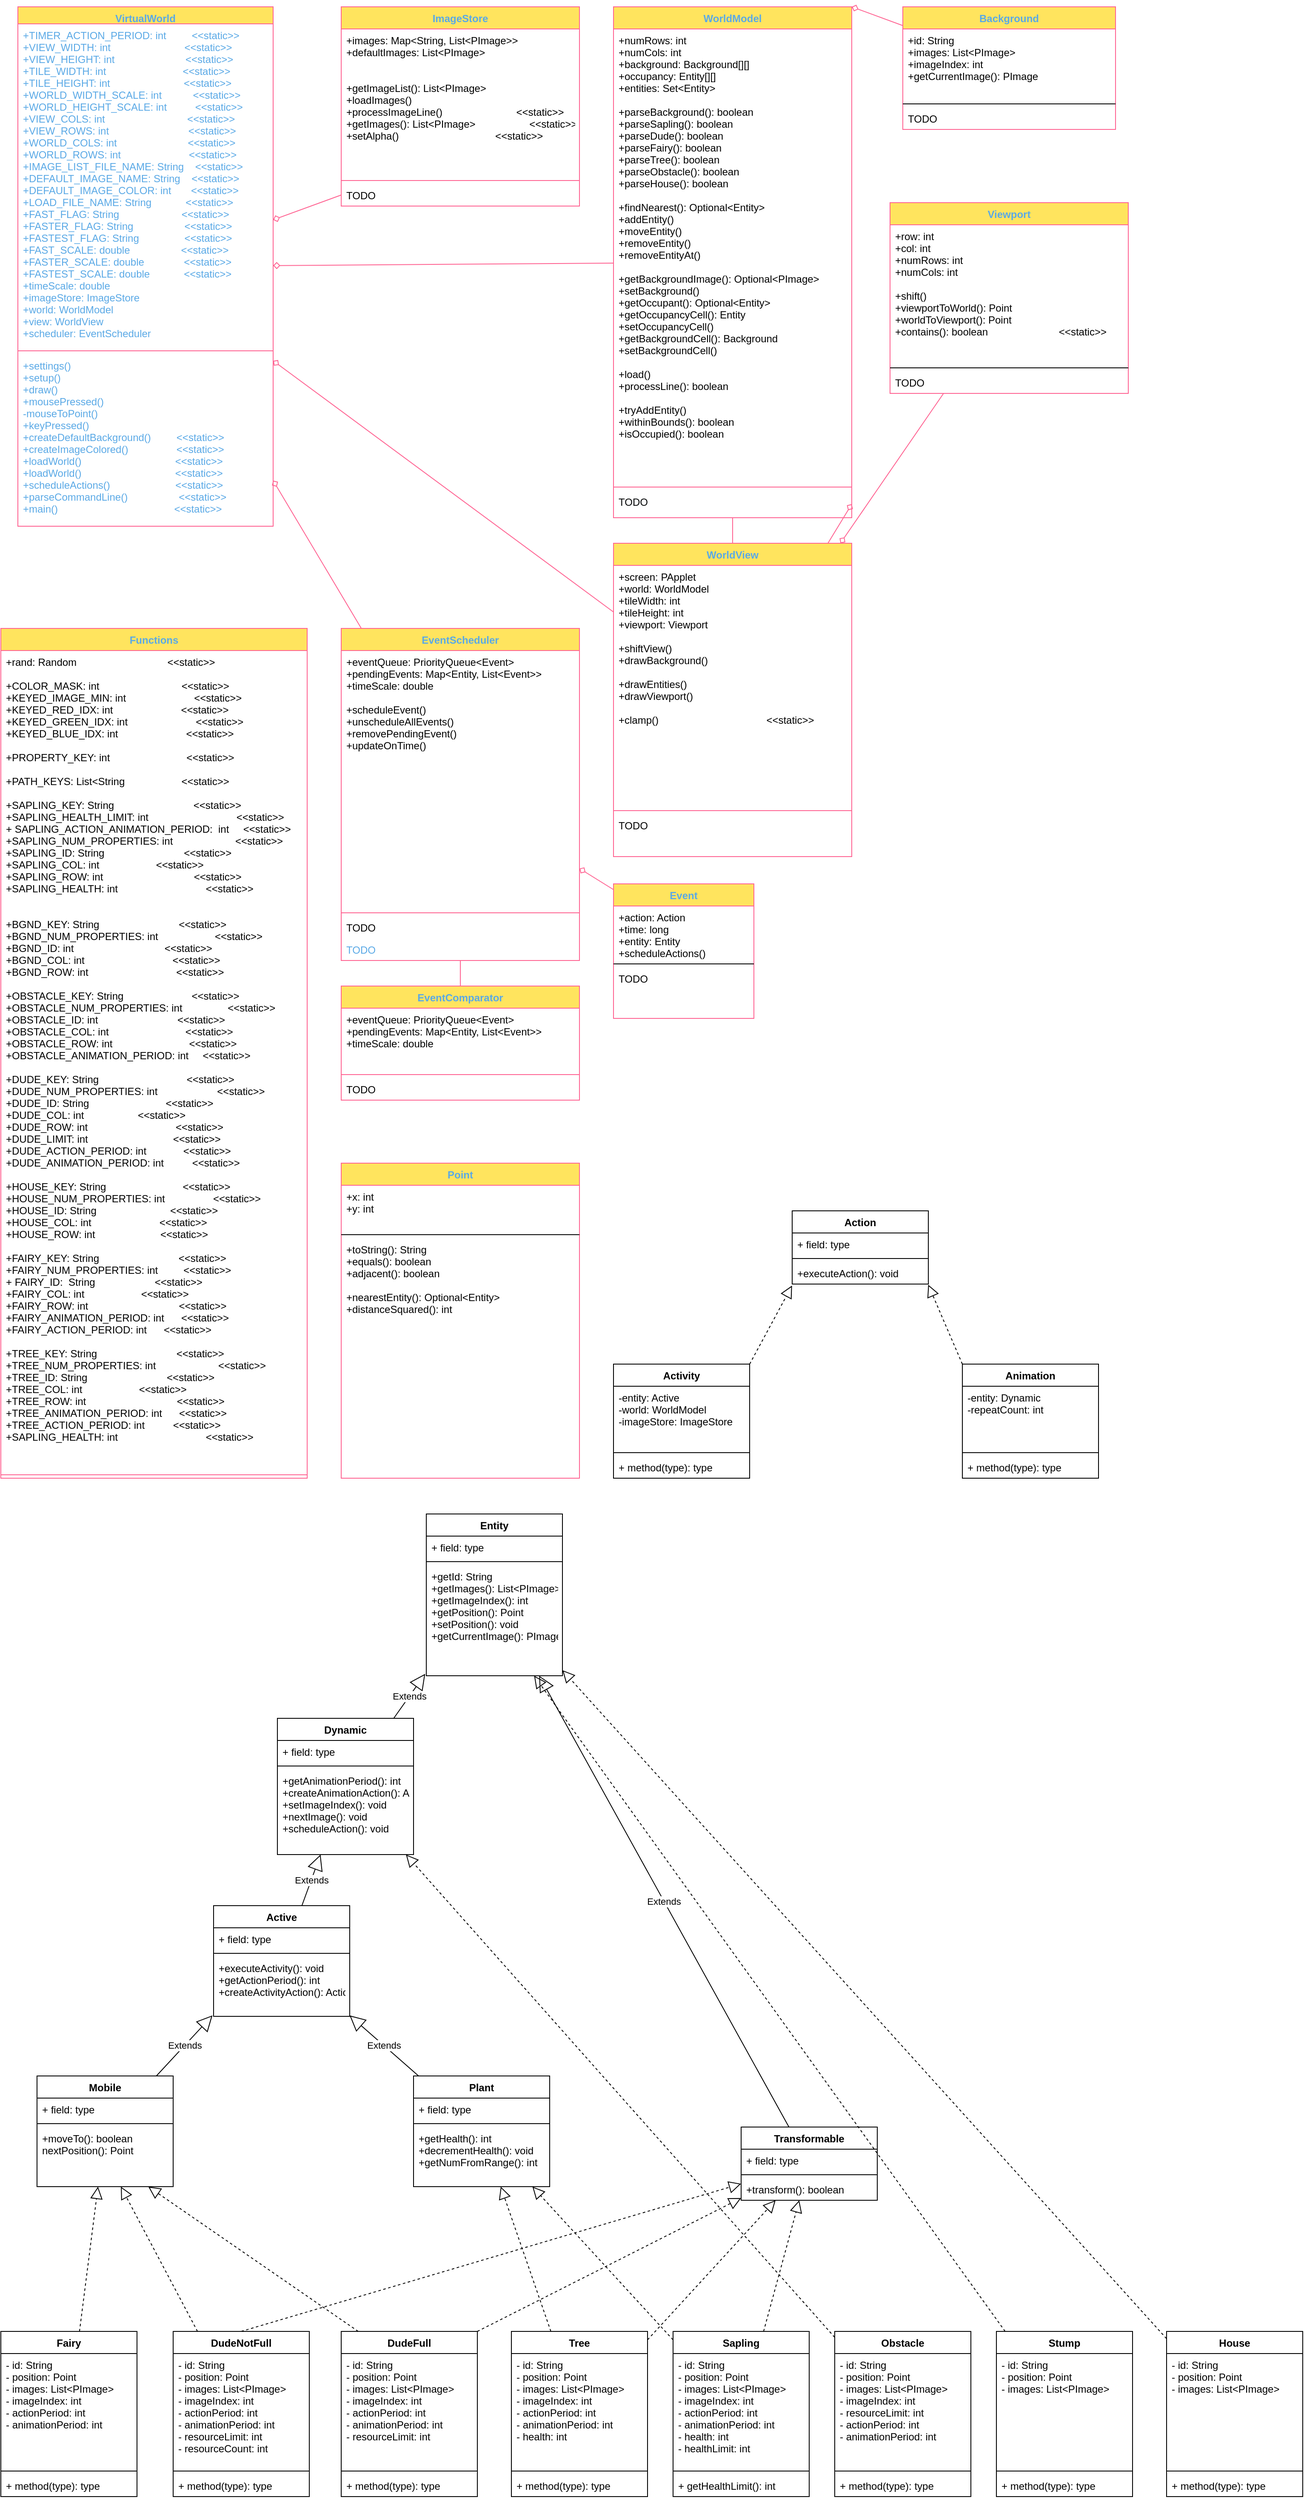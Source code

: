 <mxfile version="16.6.3" type="device"><diagram id="Yo6Zvny2ZRX3JAPKxXua" name="Page 2"><mxGraphModel dx="1090" dy="571" grid="1" gridSize="10" guides="1" tooltips="1" connect="1" arrows="1" fold="1" page="1" pageScale="1" pageWidth="850" pageHeight="1100" math="0" shadow="0"><root><mxCell id="0"/><mxCell id="1" parent="0"/><mxCell id="8I9pphBKhg92I5GMk5e_-31" value="" style="graphMlID=e0;endArrow=none;strokeColor=#FF6392;strokeWidth=1.0;startArrow=diamond;startFill=0;endFill=1;fontColor=#5AA9E6;" parent="1" source="8I9pphBKhg92I5GMk5e_-50" target="8I9pphBKhg92I5GMk5e_-54" edge="1"><mxGeometry relative="1" as="geometry"/></mxCell><mxCell id="8I9pphBKhg92I5GMk5e_-32" value="" style="graphMlID=e1;endArrow=none;strokeColor=#FF6392;strokeWidth=1.0;startArrow=diamond;startFill=0;endFill=1;fontColor=#5AA9E6;" parent="1" source="8I9pphBKhg92I5GMk5e_-50" target="8I9pphBKhg92I5GMk5e_-60" edge="1"><mxGeometry relative="1" as="geometry"/></mxCell><mxCell id="8I9pphBKhg92I5GMk5e_-33" value="" style="graphMlID=e2;endArrow=none;strokeColor=#FF6392;strokeWidth=1.0;startArrow=diamond;startFill=0;endFill=1;fontColor=#5AA9E6;" parent="1" source="8I9pphBKhg92I5GMk5e_-60" target="8I9pphBKhg92I5GMk5e_-89" edge="1"><mxGeometry relative="1" as="geometry"><mxPoint x="1294.815" y="760" as="sourcePoint"/></mxGeometry></mxCell><mxCell id="8I9pphBKhg92I5GMk5e_-34" value="" style="graphMlID=e3;endArrow=none;strokeColor=#FF6392;strokeWidth=1.0;startArrow=diamond;startFill=0;endFill=1;fontColor=#5AA9E6;" parent="1" source="8I9pphBKhg92I5GMk5e_-50" target="8I9pphBKhg92I5GMk5e_-64" edge="1"><mxGeometry relative="1" as="geometry"><mxPoint x="840" y="580" as="targetPoint"/></mxGeometry></mxCell><mxCell id="8I9pphBKhg92I5GMk5e_-35" value="" style="graphMlID=e4;endArrow=none;strokeColor=#FF6392;strokeWidth=1.0;startArrow=diamond;startFill=0;endFill=1;fontColor=#5AA9E6;entryX=0;entryY=0.5;entryDx=0;entryDy=0;" parent="1" source="8I9pphBKhg92I5GMk5e_-50" target="8I9pphBKhg92I5GMk5e_-71" edge="1"><mxGeometry relative="1" as="geometry"/></mxCell><mxCell id="8I9pphBKhg92I5GMk5e_-36" value="" style="graphMlID=e5;endArrow=none;strokeColor=#FF6392;strokeWidth=1.0;startArrow=diamond;startFill=0;endFill=1;fontColor=#5AA9E6;exitX=1;exitY=0;exitDx=0;exitDy=0;" parent="1" source="8I9pphBKhg92I5GMk5e_-54" target="8I9pphBKhg92I5GMk5e_-82" edge="1"><mxGeometry relative="1" as="geometry"/></mxCell><mxCell id="8I9pphBKhg92I5GMk5e_-37" value="" style="graphMlID=e6;endArrow=none;strokeColor=#FF6392;strokeWidth=1.0;startArrow=diamond;startFill=0;endFill=1;fontColor=#5AA9E6;" parent="1" source="8I9pphBKhg92I5GMk5e_-64" target="8I9pphBKhg92I5GMk5e_-97" edge="1"><mxGeometry relative="1" as="geometry"/></mxCell><mxCell id="8I9pphBKhg92I5GMk5e_-38" value="" style="graphMlID=e7;endArrow=none;strokeColor=#FF6392;strokeWidth=1.0;startArrow=none;startFill=1;endFill=1;fontColor=#5AA9E6;" parent="1" source="8I9pphBKhg92I5GMk5e_-64" target="8I9pphBKhg92I5GMk5e_-72" edge="1"><mxGeometry relative="1" as="geometry"/></mxCell><mxCell id="8I9pphBKhg92I5GMk5e_-44" value="" style="graphMlID=e13;endArrow=none;strokeColor=#FF6392;strokeWidth=1.0;startArrow=none;startFill=1;endFill=1;fontColor=#5AA9E6;" parent="1" source="8I9pphBKhg92I5GMk5e_-60" target="8I9pphBKhg92I5GMk5e_-54" edge="1"><mxGeometry relative="1" as="geometry"/></mxCell><mxCell id="8I9pphBKhg92I5GMk5e_-50" value="VirtualWorld" style="swimlane;fontStyle=1;align=center;verticalAlign=top;childLayout=stackLayout;horizontal=1;startSize=20;horizontalStack=0;resizeParent=1;resizeParentMax=0;resizeLast=0;collapsible=1;marginBottom=0;hachureGap=4;pointerEvents=0;fillColor=#FFE45E;strokeColor=#FF6392;fontColor=#5AA9E6;" parent="1" vertex="1"><mxGeometry x="20" y="150" width="300" height="610" as="geometry"/></mxCell><mxCell id="8I9pphBKhg92I5GMk5e_-51" value="+TIMER_ACTION_PERIOD: int         &lt;&lt;static&gt;&gt;&#10;+VIEW_WIDTH: int                          &lt;&lt;static&gt;&gt;&#10;+VIEW_HEIGHT: int                         &lt;&lt;static&gt;&gt;&#10;+TILE_WIDTH: int                           &lt;&lt;static&gt;&gt;&#10;+TILE_HEIGHT: int                          &lt;&lt;static&gt;&gt;&#10;+WORLD_WIDTH_SCALE: int           &lt;&lt;static&gt;&gt;&#10;+WORLD_HEIGHT_SCALE: int          &lt;&lt;static&gt;&gt;&#10;+VIEW_COLS: int                             &lt;&lt;static&gt;&gt;&#10;+VIEW_ROWS: int                            &lt;&lt;static&gt;&gt;&#10;+WORLD_COLS: int                         &lt;&lt;static&gt;&gt;&#10;+WORLD_ROWS: int                        &lt;&lt;static&gt;&gt;&#10;+IMAGE_LIST_FILE_NAME: String    &lt;&lt;static&gt;&gt;&#10;+DEFAULT_IMAGE_NAME: String    &lt;&lt;static&gt;&gt;&#10;+DEFAULT_IMAGE_COLOR: int       &lt;&lt;static&gt;&gt;&#10;+LOAD_FILE_NAME: String            &lt;&lt;static&gt;&gt;&#10;+FAST_FLAG: String                      &lt;&lt;static&gt;&gt;&#10;+FASTER_FLAG: String                  &lt;&lt;static&gt;&gt;&#10;+FASTEST_FLAG: String                &lt;&lt;static&gt;&gt;&#10;+FAST_SCALE: double                  &lt;&lt;static&gt;&gt;&#10;+FASTER_SCALE: double              &lt;&lt;static&gt;&gt;&#10;+FASTEST_SCALE: double            &lt;&lt;static&gt;&gt;&#10;+timeScale: double&#10;+imageStore: ImageStore&#10;+world: WorldModel&#10;+view: WorldView&#10;+scheduler: EventScheduler" style="text;strokeColor=none;fillColor=none;align=left;verticalAlign=top;spacingLeft=4;spacingRight=4;overflow=hidden;rotatable=0;points=[[0,0.5],[1,0.5]];portConstraint=eastwest;fontColor=#5AA9E6;" parent="8I9pphBKhg92I5GMk5e_-50" vertex="1"><mxGeometry y="20" width="300" height="380" as="geometry"/></mxCell><mxCell id="8I9pphBKhg92I5GMk5e_-52" value="" style="line;strokeWidth=1;fillColor=none;align=left;verticalAlign=middle;spacingTop=-1;spacingLeft=3;spacingRight=3;rotatable=0;labelPosition=right;points=[];portConstraint=eastwest;strokeColor=#FF6392;fontColor=#5AA9E6;" parent="8I9pphBKhg92I5GMk5e_-50" vertex="1"><mxGeometry y="400" width="300" height="8" as="geometry"/></mxCell><mxCell id="8I9pphBKhg92I5GMk5e_-53" value="+settings()&#10;+setup()&#10;+draw()&#10;+mousePressed()&#10;-mouseToPoint()&#10;+keyPressed()&#10;+createDefaultBackground()         &lt;&lt;static&gt;&gt;&#10;+createImageColored()                 &lt;&lt;static&gt;&gt;&#10;+loadWorld()                                 &lt;&lt;static&gt;&gt;&#10;+loadWorld()                                 &lt;&lt;static&gt;&gt;&#10;+scheduleActions()                       &lt;&lt;static&gt;&gt;&#10;+parseCommandLine()                  &lt;&lt;static&gt;&gt;&#10;+main()                                         &lt;&lt;static&gt;&gt;" style="text;strokeColor=none;fillColor=none;align=left;verticalAlign=top;spacingLeft=4;spacingRight=4;overflow=hidden;rotatable=0;points=[[0,0.5],[1,0.5]];portConstraint=eastwest;fontColor=#5AA9E6;" parent="8I9pphBKhg92I5GMk5e_-50" vertex="1"><mxGeometry y="408" width="300" height="202" as="geometry"/></mxCell><mxCell id="8I9pphBKhg92I5GMk5e_-54" value="WorldModel" style="swimlane;fontStyle=1;align=center;verticalAlign=top;childLayout=stackLayout;horizontal=1;startSize=26;horizontalStack=0;resizeParent=1;resizeParentMax=0;resizeLast=0;collapsible=1;marginBottom=0;hachureGap=4;pointerEvents=0;sketch=0;fontColor=#5AA9E6;strokeColor=#FF6392;fillColor=#FFE45E;" parent="1" vertex="1"><mxGeometry x="720" y="150" width="280" height="600" as="geometry"/></mxCell><mxCell id="8I9pphBKhg92I5GMk5e_-55" value="+numRows: int&#10;+numCols: int&#10;+background: Background[][]&#10;+occupancy: Entity[][]&#10;+entities: Set&lt;Entity&gt;&#10;&#10;+parseBackground(): boolean&#10;+parseSapling(): boolean&#10;+parseDude(): boolean&#10;+parseFairy(): boolean&#10;+parseTree(): boolean&#10;+parseObstacle(): boolean&#10;+parseHouse(): boolean&#10;&#10;+findNearest(): Optional&lt;Entity&gt;&#10;+addEntity()&#10;+moveEntity()&#10;+removeEntity()&#10;+removeEntityAt()&#10;&#10;+getBackgroundImage(): Optional&lt;PImage&gt;&#10;+setBackground()&#10;+getOccupant(): Optional&lt;Entity&gt;&#10;+getOccupancyCell(): Entity&#10;+setOccupancyCell()&#10;+getBackgroundCell(): Background&#10;+setBackgroundCell()&#10;&#10;+load()&#10;+processLine(): boolean&#10;&#10;+tryAddEntity()&#10;+withinBounds(): boolean&#10;+isOccupied(): boolean" style="text;strokeColor=none;fillColor=none;align=left;verticalAlign=top;spacingLeft=4;spacingRight=4;overflow=hidden;rotatable=0;points=[[0,0.5],[1,0.5]];portConstraint=eastwest;fontColor=#000000;" parent="8I9pphBKhg92I5GMk5e_-54" vertex="1"><mxGeometry y="26" width="280" height="534" as="geometry"/></mxCell><mxCell id="8I9pphBKhg92I5GMk5e_-56" value="" style="line;strokeWidth=1;fillColor=none;align=left;verticalAlign=middle;spacingTop=-1;spacingLeft=3;spacingRight=3;rotatable=0;labelPosition=right;points=[];portConstraint=eastwest;strokeColor=#FF6392;fontColor=#5AA9E6;" parent="8I9pphBKhg92I5GMk5e_-54" vertex="1"><mxGeometry y="560" width="280" height="8" as="geometry"/></mxCell><mxCell id="8I9pphBKhg92I5GMk5e_-57" value="TODO" style="text;strokeColor=none;fillColor=none;align=left;verticalAlign=top;spacingLeft=4;spacingRight=4;overflow=hidden;rotatable=0;points=[[0,0.5],[1,0.5]];portConstraint=eastwest;fontColor=#020405;" parent="8I9pphBKhg92I5GMk5e_-54" vertex="1"><mxGeometry y="568" width="280" height="32" as="geometry"/></mxCell><mxCell id="8I9pphBKhg92I5GMk5e_-64" value="EventScheduler" style="swimlane;fontStyle=1;align=center;verticalAlign=top;childLayout=stackLayout;horizontal=1;startSize=26;horizontalStack=0;resizeParent=1;resizeParentMax=0;resizeLast=0;collapsible=1;marginBottom=0;hachureGap=4;pointerEvents=0;sketch=0;fontColor=#5AA9E6;strokeColor=#FF6392;fillColor=#FFE45E;" parent="1" vertex="1"><mxGeometry x="400" y="880" width="280" height="390" as="geometry"/></mxCell><mxCell id="8I9pphBKhg92I5GMk5e_-65" value="+eventQueue: PriorityQueue&lt;Event&gt;&#10;+pendingEvents: Map&lt;Entity, List&lt;Event&gt;&gt;&#10;+timeScale: double&#10;&#10;+scheduleEvent()&#10;+unscheduleAllEvents()&#10;+removePendingEvent()&#10;+updateOnTime()" style="text;strokeColor=none;fillColor=none;align=left;verticalAlign=top;spacingLeft=4;spacingRight=4;overflow=hidden;rotatable=0;points=[[0,0.5],[1,0.5]];portConstraint=eastwest;fontColor=#000000;" parent="8I9pphBKhg92I5GMk5e_-64" vertex="1"><mxGeometry y="26" width="280" height="304" as="geometry"/></mxCell><mxCell id="8I9pphBKhg92I5GMk5e_-66" value="" style="line;strokeWidth=1;fillColor=none;align=left;verticalAlign=middle;spacingTop=-1;spacingLeft=3;spacingRight=3;rotatable=0;labelPosition=right;points=[];portConstraint=eastwest;strokeColor=#FF6392;fontColor=#5AA9E6;" parent="8I9pphBKhg92I5GMk5e_-64" vertex="1"><mxGeometry y="330" width="280" height="8" as="geometry"/></mxCell><mxCell id="8I9pphBKhg92I5GMk5e_-67" value="TODO" style="text;strokeColor=none;fillColor=none;align=left;verticalAlign=top;spacingLeft=4;spacingRight=4;overflow=hidden;rotatable=0;points=[[0,0.5],[1,0.5]];portConstraint=eastwest;fontColor=#000000;" parent="8I9pphBKhg92I5GMk5e_-64" vertex="1"><mxGeometry y="338" width="280" height="26" as="geometry"/></mxCell><mxCell id="8I9pphBKhg92I5GMk5e_-76" value="TODO" style="text;strokeColor=none;fillColor=none;align=left;verticalAlign=top;spacingLeft=4;spacingRight=4;overflow=hidden;rotatable=0;points=[[0,0.5],[1,0.5]];portConstraint=eastwest;fontColor=#5AA9E6;" parent="8I9pphBKhg92I5GMk5e_-64" vertex="1"><mxGeometry y="364" width="280" height="26" as="geometry"/></mxCell><mxCell id="8I9pphBKhg92I5GMk5e_-68" value="ImageStore" style="swimlane;fontStyle=1;align=center;verticalAlign=top;childLayout=stackLayout;horizontal=1;startSize=26;horizontalStack=0;resizeParent=1;resizeParentMax=0;resizeLast=0;collapsible=1;marginBottom=0;hachureGap=4;pointerEvents=0;sketch=0;fontColor=#5AA9E6;strokeColor=#FF6392;fillColor=#FFE45E;" parent="1" vertex="1"><mxGeometry x="400" y="150" width="280" height="234" as="geometry"/></mxCell><mxCell id="8I9pphBKhg92I5GMk5e_-69" value="+images: Map&lt;String, List&lt;PImage&gt;&gt;&#10;+defaultImages: List&lt;PImage&gt;&#10;&#10;&#10;+getImageList(): List&lt;PImage&gt;&#10;+loadImages()&#10;+processImageLine()                          &lt;&lt;static&gt;&gt;&#10;+getImages(): List&lt;PImage&gt;                   &lt;&lt;static&gt;&gt;&#10;+setAlpha()                                  &lt;&lt;static&gt;&gt;" style="text;strokeColor=none;fillColor=none;align=left;verticalAlign=top;spacingLeft=4;spacingRight=4;overflow=hidden;rotatable=0;points=[[0,0.5],[1,0.5]];portConstraint=eastwest;fontColor=#000000;" parent="8I9pphBKhg92I5GMk5e_-68" vertex="1"><mxGeometry y="26" width="280" height="174" as="geometry"/></mxCell><mxCell id="8I9pphBKhg92I5GMk5e_-70" value="" style="line;strokeWidth=1;fillColor=none;align=left;verticalAlign=middle;spacingTop=-1;spacingLeft=3;spacingRight=3;rotatable=0;labelPosition=right;points=[];portConstraint=eastwest;strokeColor=#FF6392;fontColor=#5AA9E6;" parent="8I9pphBKhg92I5GMk5e_-68" vertex="1"><mxGeometry y="200" width="280" height="8" as="geometry"/></mxCell><mxCell id="8I9pphBKhg92I5GMk5e_-71" value="TODO" style="text;strokeColor=none;fillColor=none;align=left;verticalAlign=top;spacingLeft=4;spacingRight=4;overflow=hidden;rotatable=0;points=[[0,0.5],[1,0.5]];portConstraint=eastwest;fontColor=#000000;" parent="8I9pphBKhg92I5GMk5e_-68" vertex="1"><mxGeometry y="208" width="280" height="26" as="geometry"/></mxCell><mxCell id="8I9pphBKhg92I5GMk5e_-72" value="EventComparator" style="swimlane;fontStyle=1;align=center;verticalAlign=top;childLayout=stackLayout;horizontal=1;startSize=26;horizontalStack=0;resizeParent=1;resizeParentMax=0;resizeLast=0;collapsible=1;marginBottom=0;hachureGap=4;pointerEvents=0;sketch=0;fontColor=#5AA9E6;strokeColor=#FF6392;fillColor=#FFE45E;" parent="1" vertex="1"><mxGeometry x="400" y="1300" width="280" height="134" as="geometry"/></mxCell><mxCell id="8I9pphBKhg92I5GMk5e_-73" value="+eventQueue: PriorityQueue&lt;Event&gt;&#10;+pendingEvents: Map&lt;Entity, List&lt;Event&gt;&gt;&#10;+timeScale: double" style="text;strokeColor=none;fillColor=none;align=left;verticalAlign=top;spacingLeft=4;spacingRight=4;overflow=hidden;rotatable=0;points=[[0,0.5],[1,0.5]];portConstraint=eastwest;fontColor=#000000;" parent="8I9pphBKhg92I5GMk5e_-72" vertex="1"><mxGeometry y="26" width="280" height="74" as="geometry"/></mxCell><mxCell id="8I9pphBKhg92I5GMk5e_-74" value="" style="line;strokeWidth=1;fillColor=none;align=left;verticalAlign=middle;spacingTop=-1;spacingLeft=3;spacingRight=3;rotatable=0;labelPosition=right;points=[];portConstraint=eastwest;strokeColor=#FF6392;fontColor=#5AA9E6;" parent="8I9pphBKhg92I5GMk5e_-72" vertex="1"><mxGeometry y="100" width="280" height="8" as="geometry"/></mxCell><mxCell id="8I9pphBKhg92I5GMk5e_-75" value="TODO" style="text;strokeColor=none;fillColor=none;align=left;verticalAlign=top;spacingLeft=4;spacingRight=4;overflow=hidden;rotatable=0;points=[[0,0.5],[1,0.5]];portConstraint=eastwest;fontColor=#000000;" parent="8I9pphBKhg92I5GMk5e_-72" vertex="1"><mxGeometry y="108" width="280" height="26" as="geometry"/></mxCell><mxCell id="8I9pphBKhg92I5GMk5e_-77" value="Functions" style="swimlane;fontStyle=1;align=center;verticalAlign=top;childLayout=stackLayout;horizontal=1;startSize=26;horizontalStack=0;resizeParent=1;resizeParentMax=0;resizeLast=0;collapsible=1;marginBottom=0;hachureGap=4;pointerEvents=0;sketch=0;fontColor=#5AA9E6;strokeColor=#FF6392;fillColor=#FFE45E;" parent="1" vertex="1"><mxGeometry x="5.684e-14" y="880" width="360" height="998" as="geometry"/></mxCell><mxCell id="8I9pphBKhg92I5GMk5e_-78" value="+rand: Random                                &lt;&lt;static&gt;&gt;&#10;&#10;+COLOR_MASK: int                             &lt;&lt;static&gt;&gt;&#10;+KEYED_IMAGE_MIN: int                        &lt;&lt;static&gt;&gt;&#10;+KEYED_RED_IDX: int                        &lt;&lt;static&gt;&gt;&#10;+KEYED_GREEN_IDX: int                        &lt;&lt;static&gt;&gt;&#10;+KEYED_BLUE_IDX: int                        &lt;&lt;static&gt;&gt;&#10;&#10;+PROPERTY_KEY: int                           &lt;&lt;static&gt;&gt;&#10;&#10;+PATH_KEYS: List&lt;String                    &lt;&lt;static&gt;&gt;&#10;&#10;+SAPLING_KEY: String                            &lt;&lt;static&gt;&gt;&#10;+SAPLING_HEALTH_LIMIT: int                               &lt;&lt;static&gt;&gt;&#10;+ SAPLING_ACTION_ANIMATION_PERIOD:  int     &lt;&lt;static&gt;&gt;&#10;+SAPLING_NUM_PROPERTIES: int                      &lt;&lt;static&gt;&gt;&#10;+SAPLING_ID: String                            &lt;&lt;static&gt;&gt;&#10;+SAPLING_COL: int                    &lt;&lt;static&gt;&gt;&#10;+SAPLING_ROW: int                                &lt;&lt;static&gt;&gt;&#10;+SAPLING_HEALTH: int                               &lt;&lt;static&gt;&gt;&#10;&#10;&#10;+BGND_KEY: String                            &lt;&lt;static&gt;&gt;&#10;+BGND_NUM_PROPERTIES: int                    &lt;&lt;static&gt;&gt;&#10;+BGND_ID: int                                &lt;&lt;static&gt;&gt;&#10;+BGND_COL: int                               &lt;&lt;static&gt;&gt;&#10;+BGND_ROW: int                               &lt;&lt;static&gt;&gt;&#10;&#10;+OBSTACLE_KEY: String                        &lt;&lt;static&gt;&gt;&#10;+OBSTACLE_NUM_PROPERTIES: int                &lt;&lt;static&gt;&gt;&#10;+OBSTACLE_ID: int                            &lt;&lt;static&gt;&gt;&#10;+OBSTACLE_COL: int                           &lt;&lt;static&gt;&gt;&#10;+OBSTACLE_ROW: int                           &lt;&lt;static&gt;&gt;&#10;+OBSTACLE_ANIMATION_PERIOD: int     &lt;&lt;static&gt;&gt;&#10;&#10;+DUDE_KEY: String                               &lt;&lt;static&gt;&gt;&#10;+DUDE_NUM_PROPERTIES: int                     &lt;&lt;static&gt;&gt;&#10;+DUDE_ID: String                           &lt;&lt;static&gt;&gt;&#10;+DUDE_COL: int                   &lt;&lt;static&gt;&gt;&#10;+DUDE_ROW: int                               &lt;&lt;static&gt;&gt;&#10;+DUDE_LIMIT: int                              &lt;&lt;static&gt;&gt;&#10;+DUDE_ACTION_PERIOD: int             &lt;&lt;static&gt;&gt;&#10;+DUDE_ANIMATION_PERIOD: int          &lt;&lt;static&gt;&gt;&#10;&#10;+HOUSE_KEY: String                           &lt;&lt;static&gt;&gt;&#10;+HOUSE_NUM_PROPERTIES: int                 &lt;&lt;static&gt;&gt;&#10;+HOUSE_ID: String                          &lt;&lt;static&gt;&gt;&#10;+HOUSE_COL: int                        &lt;&lt;static&gt;&gt;&#10;+HOUSE_ROW: int                       &lt;&lt;static&gt;&gt;&#10;&#10;+FAIRY_KEY: String                            &lt;&lt;static&gt;&gt;&#10;+FAIRY_NUM_PROPERTIES: int         &lt;&lt;static&gt;&gt;&#10;+ FAIRY_ID:  String                     &lt;&lt;static&gt;&gt;&#10;+FAIRY_COL: int                    &lt;&lt;static&gt;&gt;&#10;+FAIRY_ROW: int                                &lt;&lt;static&gt;&gt;&#10;+FAIRY_ANIMATION_PERIOD: int      &lt;&lt;static&gt;&gt;&#10;+FAIRY_ACTION_PERIOD: int      &lt;&lt;static&gt;&gt;&#10;&#10;+TREE_KEY: String                            &lt;&lt;static&gt;&gt;&#10;+TREE_NUM_PROPERTIES: int                      &lt;&lt;static&gt;&gt;&#10;+TREE_ID: String                            &lt;&lt;static&gt;&gt;&#10;+TREE_COL: int                    &lt;&lt;static&gt;&gt;&#10;+TREE_ROW: int                                &lt;&lt;static&gt;&gt;&#10;+TREE_ANIMATION_PERIOD: int      &lt;&lt;static&gt;&gt;&#10;+TREE_ACTION_PERIOD: int          &lt;&lt;static&gt;&gt;&#10;+SAPLING_HEALTH: int                               &lt;&lt;static&gt;&gt;&#10;" style="text;strokeColor=none;fillColor=none;align=left;verticalAlign=top;spacingLeft=4;spacingRight=4;overflow=hidden;rotatable=0;points=[[0,0.5],[1,0.5]];portConstraint=eastwest;fontColor=#000000;" parent="8I9pphBKhg92I5GMk5e_-77" vertex="1"><mxGeometry y="26" width="360" height="964" as="geometry"/></mxCell><mxCell id="8I9pphBKhg92I5GMk5e_-79" value="" style="line;strokeWidth=1;fillColor=none;align=left;verticalAlign=middle;spacingTop=-1;spacingLeft=3;spacingRight=3;rotatable=0;labelPosition=right;points=[];portConstraint=eastwest;strokeColor=#FF6392;fontColor=#5AA9E6;" parent="8I9pphBKhg92I5GMk5e_-77" vertex="1"><mxGeometry y="990" width="360" height="8" as="geometry"/></mxCell><mxCell id="8I9pphBKhg92I5GMk5e_-81" value="Background" style="swimlane;fontStyle=1;align=center;verticalAlign=top;childLayout=stackLayout;horizontal=1;startSize=26;horizontalStack=0;resizeParent=1;resizeParentMax=0;resizeLast=0;collapsible=1;marginBottom=0;hachureGap=4;pointerEvents=0;sketch=0;fontColor=#5AA9E6;strokeColor=#FF6392;fillColor=#FFE45E;" parent="1" vertex="1"><mxGeometry x="1060" y="150" width="250" height="144" as="geometry"/></mxCell><mxCell id="8I9pphBKhg92I5GMk5e_-82" value="+id: String&#10;+images: List&lt;PImage&gt;&#10;+imageIndex: int&#10;+getCurrentImage(): PImage" style="text;strokeColor=none;fillColor=none;align=left;verticalAlign=top;spacingLeft=4;spacingRight=4;overflow=hidden;rotatable=0;points=[[0,0.5],[1,0.5]];portConstraint=eastwest;" parent="8I9pphBKhg92I5GMk5e_-81" vertex="1"><mxGeometry y="26" width="250" height="84" as="geometry"/></mxCell><mxCell id="8I9pphBKhg92I5GMk5e_-83" value="" style="line;strokeWidth=1;fillColor=none;align=left;verticalAlign=middle;spacingTop=-1;spacingLeft=3;spacingRight=3;rotatable=0;labelPosition=right;points=[];portConstraint=eastwest;" parent="8I9pphBKhg92I5GMk5e_-81" vertex="1"><mxGeometry y="110" width="250" height="8" as="geometry"/></mxCell><mxCell id="8I9pphBKhg92I5GMk5e_-84" value="TODO" style="text;strokeColor=none;fillColor=none;align=left;verticalAlign=top;spacingLeft=4;spacingRight=4;overflow=hidden;rotatable=0;points=[[0,0.5],[1,0.5]];portConstraint=eastwest;" parent="8I9pphBKhg92I5GMk5e_-81" vertex="1"><mxGeometry y="118" width="250" height="26" as="geometry"/></mxCell><mxCell id="8I9pphBKhg92I5GMk5e_-89" value="Viewport" style="swimlane;fontStyle=1;align=center;verticalAlign=top;childLayout=stackLayout;horizontal=1;startSize=26;horizontalStack=0;resizeParent=1;resizeParentMax=0;resizeLast=0;collapsible=1;marginBottom=0;hachureGap=4;pointerEvents=0;sketch=0;fontColor=#5AA9E6;strokeColor=#FF6392;fillColor=#FFE45E;" parent="1" vertex="1"><mxGeometry x="1045" y="380" width="280" height="224" as="geometry"/></mxCell><mxCell id="8I9pphBKhg92I5GMk5e_-90" value="+row: int&#10;+col: int&#10;+numRows: int&#10;+numCols: int&#10;&#10;+shift()&#10;+viewportToWorld(): Point&#10;+worldToViewport(): Point&#10;+contains(): boolean                         &lt;&lt;static&gt;&gt;" style="text;strokeColor=none;fillColor=none;align=left;verticalAlign=top;spacingLeft=4;spacingRight=4;overflow=hidden;rotatable=0;points=[[0,0.5],[1,0.5]];portConstraint=eastwest;" parent="8I9pphBKhg92I5GMk5e_-89" vertex="1"><mxGeometry y="26" width="280" height="164" as="geometry"/></mxCell><mxCell id="8I9pphBKhg92I5GMk5e_-91" value="" style="line;strokeWidth=1;fillColor=none;align=left;verticalAlign=middle;spacingTop=-1;spacingLeft=3;spacingRight=3;rotatable=0;labelPosition=right;points=[];portConstraint=eastwest;" parent="8I9pphBKhg92I5GMk5e_-89" vertex="1"><mxGeometry y="190" width="280" height="8" as="geometry"/></mxCell><mxCell id="8I9pphBKhg92I5GMk5e_-92" value="TODO" style="text;strokeColor=none;fillColor=none;align=left;verticalAlign=top;spacingLeft=4;spacingRight=4;overflow=hidden;rotatable=0;points=[[0,0.5],[1,0.5]];portConstraint=eastwest;" parent="8I9pphBKhg92I5GMk5e_-89" vertex="1"><mxGeometry y="198" width="280" height="26" as="geometry"/></mxCell><mxCell id="8I9pphBKhg92I5GMk5e_-96" value="Event" style="swimlane;fontStyle=1;align=center;verticalAlign=top;childLayout=stackLayout;horizontal=1;startSize=26;horizontalStack=0;resizeParent=1;resizeParentMax=0;resizeLast=0;collapsible=1;marginBottom=0;hachureGap=4;pointerEvents=0;sketch=0;fontColor=#5AA9E6;strokeColor=#FF6392;fillColor=#FFE45E;" parent="1" vertex="1"><mxGeometry x="720" y="1180" width="165" height="158" as="geometry"/></mxCell><mxCell id="8I9pphBKhg92I5GMk5e_-97" value="+action: Action&#10;+time: long&#10;+entity: Entity&#10;+scheduleActions() " style="text;strokeColor=none;fillColor=none;align=left;verticalAlign=top;spacingLeft=4;spacingRight=4;overflow=hidden;rotatable=0;points=[[0,0.5],[1,0.5]];portConstraint=eastwest;" parent="8I9pphBKhg92I5GMk5e_-96" vertex="1"><mxGeometry y="26" width="165" height="64" as="geometry"/></mxCell><mxCell id="8I9pphBKhg92I5GMk5e_-98" value="" style="line;strokeWidth=1;fillColor=none;align=left;verticalAlign=middle;spacingTop=-1;spacingLeft=3;spacingRight=3;rotatable=0;labelPosition=right;points=[];portConstraint=eastwest;" parent="8I9pphBKhg92I5GMk5e_-96" vertex="1"><mxGeometry y="90" width="165" height="8" as="geometry"/></mxCell><mxCell id="8I9pphBKhg92I5GMk5e_-99" value="TODO" style="text;strokeColor=none;fillColor=none;align=left;verticalAlign=top;spacingLeft=4;spacingRight=4;overflow=hidden;rotatable=0;points=[[0,0.5],[1,0.5]];portConstraint=eastwest;" parent="8I9pphBKhg92I5GMk5e_-96" vertex="1"><mxGeometry y="98" width="165" height="60" as="geometry"/></mxCell><mxCell id="8I9pphBKhg92I5GMk5e_-104" value="Point" style="swimlane;fontStyle=1;align=center;verticalAlign=top;childLayout=stackLayout;horizontal=1;startSize=26;horizontalStack=0;resizeParent=1;resizeParentMax=0;resizeLast=0;collapsible=1;marginBottom=0;hachureGap=4;pointerEvents=0;sketch=0;fontColor=#5AA9E6;strokeColor=#FF6392;fillColor=#FFE45E;" parent="1" vertex="1"><mxGeometry x="400" y="1508" width="280" height="370" as="geometry"/></mxCell><mxCell id="8I9pphBKhg92I5GMk5e_-105" value="+x: int&#10;+y: int" style="text;strokeColor=none;fillColor=none;align=left;verticalAlign=top;spacingLeft=4;spacingRight=4;overflow=hidden;rotatable=0;points=[[0,0.5],[1,0.5]];portConstraint=eastwest;" parent="8I9pphBKhg92I5GMk5e_-104" vertex="1"><mxGeometry y="26" width="280" height="54" as="geometry"/></mxCell><mxCell id="8I9pphBKhg92I5GMk5e_-106" value="" style="line;strokeWidth=1;fillColor=none;align=left;verticalAlign=middle;spacingTop=-1;spacingLeft=3;spacingRight=3;rotatable=0;labelPosition=right;points=[];portConstraint=eastwest;" parent="8I9pphBKhg92I5GMk5e_-104" vertex="1"><mxGeometry y="80" width="280" height="8" as="geometry"/></mxCell><mxCell id="8I9pphBKhg92I5GMk5e_-107" value="+toString(): String&#10;+equals(): boolean&#10;+adjacent(): boolean&#10;&#10;+nearestEntity(): Optional&lt;Entity&gt;&#10;+distanceSquared(): int" style="text;strokeColor=none;fillColor=none;align=left;verticalAlign=top;spacingLeft=4;spacingRight=4;overflow=hidden;rotatable=0;points=[[0,0.5],[1,0.5]];portConstraint=eastwest;" parent="8I9pphBKhg92I5GMk5e_-104" vertex="1"><mxGeometry y="88" width="280" height="282" as="geometry"/></mxCell><mxCell id="8I9pphBKhg92I5GMk5e_-60" value="WorldView" style="swimlane;fontStyle=1;align=center;verticalAlign=top;childLayout=stackLayout;horizontal=1;startSize=26;horizontalStack=0;resizeParent=1;resizeParentMax=0;resizeLast=0;collapsible=1;marginBottom=0;hachureGap=4;pointerEvents=0;sketch=0;fontColor=#5AA9E6;strokeColor=#FF6392;fillColor=#FFE45E;" parent="1" vertex="1"><mxGeometry x="720" y="780" width="280" height="368" as="geometry"/></mxCell><mxCell id="8I9pphBKhg92I5GMk5e_-61" value="+screen: PApplet&#10;+world: WorldModel&#10;+tileWidth: int&#10;+tileHeight: int&#10;+viewport: Viewport&#10;&#10;+shiftView()&#10;+drawBackground()&#10;&#10;+drawEntities()&#10;+drawViewport()&#10;&#10;+clamp()                                      &lt;&lt;static&gt;&gt;" style="text;strokeColor=none;fillColor=none;align=left;verticalAlign=top;spacingLeft=4;spacingRight=4;overflow=hidden;rotatable=0;points=[[0,0.5],[1,0.5]];portConstraint=eastwest;fontColor=#000000;" parent="8I9pphBKhg92I5GMk5e_-60" vertex="1"><mxGeometry y="26" width="280" height="284" as="geometry"/></mxCell><mxCell id="8I9pphBKhg92I5GMk5e_-62" value="" style="line;strokeWidth=1;fillColor=none;align=left;verticalAlign=middle;spacingTop=-1;spacingLeft=3;spacingRight=3;rotatable=0;labelPosition=right;points=[];portConstraint=eastwest;strokeColor=#FF6392;fontColor=#5AA9E6;" parent="8I9pphBKhg92I5GMk5e_-60" vertex="1"><mxGeometry y="310" width="280" height="8" as="geometry"/></mxCell><mxCell id="8I9pphBKhg92I5GMk5e_-63" value="TODO" style="text;strokeColor=none;fillColor=none;align=left;verticalAlign=top;spacingLeft=4;spacingRight=4;overflow=hidden;rotatable=0;points=[[0,0.5],[1,0.5]];portConstraint=eastwest;fontColor=#000000;" parent="8I9pphBKhg92I5GMk5e_-60" vertex="1"><mxGeometry y="318" width="280" height="50" as="geometry"/></mxCell><mxCell id="rccg8sEF3X31aCWY_Wav-1" value="" style="graphMlID=e8;endArrow=none;strokeColor=#FF6392;strokeWidth=1.0;startArrow=diamond;startFill=0;endFill=1;fontColor=#5AA9E6;exitX=1;exitY=0.5;exitDx=0;exitDy=0;" parent="1" source="8I9pphBKhg92I5GMk5e_-57" target="8I9pphBKhg92I5GMk5e_-60" edge="1"><mxGeometry relative="1" as="geometry"><mxPoint x="690" y="634" as="sourcePoint"/><mxPoint x="1050" y="469.54" as="targetPoint"/></mxGeometry></mxCell><mxCell id="6AtMArImCYnkinPUEv4v-15" value="Entity" style="swimlane;fontStyle=1;align=center;verticalAlign=top;childLayout=stackLayout;horizontal=1;startSize=26;horizontalStack=0;resizeParent=1;resizeParentMax=0;resizeLast=0;collapsible=1;marginBottom=0;" parent="1" vertex="1"><mxGeometry x="500" y="1920" width="160" height="190" as="geometry"/></mxCell><mxCell id="6AtMArImCYnkinPUEv4v-16" value="+ field: type" style="text;strokeColor=none;fillColor=none;align=left;verticalAlign=top;spacingLeft=4;spacingRight=4;overflow=hidden;rotatable=0;points=[[0,0.5],[1,0.5]];portConstraint=eastwest;" parent="6AtMArImCYnkinPUEv4v-15" vertex="1"><mxGeometry y="26" width="160" height="26" as="geometry"/></mxCell><mxCell id="6AtMArImCYnkinPUEv4v-17" value="" style="line;strokeWidth=1;fillColor=none;align=left;verticalAlign=middle;spacingTop=-1;spacingLeft=3;spacingRight=3;rotatable=0;labelPosition=right;points=[];portConstraint=eastwest;" parent="6AtMArImCYnkinPUEv4v-15" vertex="1"><mxGeometry y="52" width="160" height="8" as="geometry"/></mxCell><mxCell id="6AtMArImCYnkinPUEv4v-18" value="+getId: String&#10;+getImages(): List&lt;PImage&gt;&#10;+getImageIndex(): int&#10;+getPosition(): Point&#10;+setPosition(): void&#10;+getCurrentImage(): PImage" style="text;strokeColor=none;fillColor=none;align=left;verticalAlign=top;spacingLeft=4;spacingRight=4;overflow=hidden;rotatable=0;points=[[0,0.5],[1,0.5]];portConstraint=eastwest;" parent="6AtMArImCYnkinPUEv4v-15" vertex="1"><mxGeometry y="60" width="160" height="130" as="geometry"/></mxCell><mxCell id="6AtMArImCYnkinPUEv4v-19" value="Dynamic" style="swimlane;fontStyle=1;align=center;verticalAlign=top;childLayout=stackLayout;horizontal=1;startSize=26;horizontalStack=0;resizeParent=1;resizeParentMax=0;resizeLast=0;collapsible=1;marginBottom=0;" parent="1" vertex="1"><mxGeometry x="325" y="2160" width="160" height="160" as="geometry"/></mxCell><mxCell id="6AtMArImCYnkinPUEv4v-20" value="+ field: type" style="text;strokeColor=none;fillColor=none;align=left;verticalAlign=top;spacingLeft=4;spacingRight=4;overflow=hidden;rotatable=0;points=[[0,0.5],[1,0.5]];portConstraint=eastwest;" parent="6AtMArImCYnkinPUEv4v-19" vertex="1"><mxGeometry y="26" width="160" height="26" as="geometry"/></mxCell><mxCell id="6AtMArImCYnkinPUEv4v-21" value="" style="line;strokeWidth=1;fillColor=none;align=left;verticalAlign=middle;spacingTop=-1;spacingLeft=3;spacingRight=3;rotatable=0;labelPosition=right;points=[];portConstraint=eastwest;" parent="6AtMArImCYnkinPUEv4v-19" vertex="1"><mxGeometry y="52" width="160" height="8" as="geometry"/></mxCell><mxCell id="6AtMArImCYnkinPUEv4v-22" value="+getAnimationPeriod(): int&#10;+createAnimationAction(): Action&#10;+setImageIndex(): void&#10;+nextImage(): void&#10;+scheduleAction(): void" style="text;strokeColor=none;fillColor=none;align=left;verticalAlign=top;spacingLeft=4;spacingRight=4;overflow=hidden;rotatable=0;points=[[0,0.5],[1,0.5]];portConstraint=eastwest;" parent="6AtMArImCYnkinPUEv4v-19" vertex="1"><mxGeometry y="60" width="160" height="100" as="geometry"/></mxCell><mxCell id="6AtMArImCYnkinPUEv4v-23" value="Mobile" style="swimlane;fontStyle=1;align=center;verticalAlign=top;childLayout=stackLayout;horizontal=1;startSize=26;horizontalStack=0;resizeParent=1;resizeParentMax=0;resizeLast=0;collapsible=1;marginBottom=0;" parent="1" vertex="1"><mxGeometry x="42.5" y="2580" width="160" height="130" as="geometry"/></mxCell><mxCell id="6AtMArImCYnkinPUEv4v-24" value="+ field: type" style="text;strokeColor=none;fillColor=none;align=left;verticalAlign=top;spacingLeft=4;spacingRight=4;overflow=hidden;rotatable=0;points=[[0,0.5],[1,0.5]];portConstraint=eastwest;" parent="6AtMArImCYnkinPUEv4v-23" vertex="1"><mxGeometry y="26" width="160" height="26" as="geometry"/></mxCell><mxCell id="6AtMArImCYnkinPUEv4v-25" value="" style="line;strokeWidth=1;fillColor=none;align=left;verticalAlign=middle;spacingTop=-1;spacingLeft=3;spacingRight=3;rotatable=0;labelPosition=right;points=[];portConstraint=eastwest;" parent="6AtMArImCYnkinPUEv4v-23" vertex="1"><mxGeometry y="52" width="160" height="8" as="geometry"/></mxCell><mxCell id="6AtMArImCYnkinPUEv4v-26" value="+moveTo(): boolean&#10;nextPosition(): Point" style="text;strokeColor=none;fillColor=none;align=left;verticalAlign=top;spacingLeft=4;spacingRight=4;overflow=hidden;rotatable=0;points=[[0,0.5],[1,0.5]];portConstraint=eastwest;" parent="6AtMArImCYnkinPUEv4v-23" vertex="1"><mxGeometry y="60" width="160" height="70" as="geometry"/></mxCell><mxCell id="6AtMArImCYnkinPUEv4v-27" value="Active" style="swimlane;fontStyle=1;align=center;verticalAlign=top;childLayout=stackLayout;horizontal=1;startSize=26;horizontalStack=0;resizeParent=1;resizeParentMax=0;resizeLast=0;collapsible=1;marginBottom=0;" parent="1" vertex="1"><mxGeometry x="250" y="2380" width="160" height="130" as="geometry"/></mxCell><mxCell id="6AtMArImCYnkinPUEv4v-28" value="+ field: type" style="text;strokeColor=none;fillColor=none;align=left;verticalAlign=top;spacingLeft=4;spacingRight=4;overflow=hidden;rotatable=0;points=[[0,0.5],[1,0.5]];portConstraint=eastwest;" parent="6AtMArImCYnkinPUEv4v-27" vertex="1"><mxGeometry y="26" width="160" height="26" as="geometry"/></mxCell><mxCell id="6AtMArImCYnkinPUEv4v-29" value="" style="line;strokeWidth=1;fillColor=none;align=left;verticalAlign=middle;spacingTop=-1;spacingLeft=3;spacingRight=3;rotatable=0;labelPosition=right;points=[];portConstraint=eastwest;" parent="6AtMArImCYnkinPUEv4v-27" vertex="1"><mxGeometry y="52" width="160" height="8" as="geometry"/></mxCell><mxCell id="6AtMArImCYnkinPUEv4v-30" value="+executeActivity(): void&#10;+getActionPeriod(): int&#10;+createActivityAction(): Action" style="text;strokeColor=none;fillColor=none;align=left;verticalAlign=top;spacingLeft=4;spacingRight=4;overflow=hidden;rotatable=0;points=[[0,0.5],[1,0.5]];portConstraint=eastwest;" parent="6AtMArImCYnkinPUEv4v-27" vertex="1"><mxGeometry y="60" width="160" height="70" as="geometry"/></mxCell><mxCell id="6AtMArImCYnkinPUEv4v-31" value="Transformable" style="swimlane;fontStyle=1;align=center;verticalAlign=top;childLayout=stackLayout;horizontal=1;startSize=26;horizontalStack=0;resizeParent=1;resizeParentMax=0;resizeLast=0;collapsible=1;marginBottom=0;" parent="1" vertex="1"><mxGeometry x="870" y="2640" width="160" height="86" as="geometry"/></mxCell><mxCell id="6AtMArImCYnkinPUEv4v-32" value="+ field: type" style="text;strokeColor=none;fillColor=none;align=left;verticalAlign=top;spacingLeft=4;spacingRight=4;overflow=hidden;rotatable=0;points=[[0,0.5],[1,0.5]];portConstraint=eastwest;" parent="6AtMArImCYnkinPUEv4v-31" vertex="1"><mxGeometry y="26" width="160" height="26" as="geometry"/></mxCell><mxCell id="6AtMArImCYnkinPUEv4v-33" value="" style="line;strokeWidth=1;fillColor=none;align=left;verticalAlign=middle;spacingTop=-1;spacingLeft=3;spacingRight=3;rotatable=0;labelPosition=right;points=[];portConstraint=eastwest;" parent="6AtMArImCYnkinPUEv4v-31" vertex="1"><mxGeometry y="52" width="160" height="8" as="geometry"/></mxCell><mxCell id="6AtMArImCYnkinPUEv4v-34" value="+transform(): boolean" style="text;strokeColor=none;fillColor=none;align=left;verticalAlign=top;spacingLeft=4;spacingRight=4;overflow=hidden;rotatable=0;points=[[0,0.5],[1,0.5]];portConstraint=eastwest;" parent="6AtMArImCYnkinPUEv4v-31" vertex="1"><mxGeometry y="60" width="160" height="26" as="geometry"/></mxCell><mxCell id="6AtMArImCYnkinPUEv4v-35" value="Plant" style="swimlane;fontStyle=1;align=center;verticalAlign=top;childLayout=stackLayout;horizontal=1;startSize=26;horizontalStack=0;resizeParent=1;resizeParentMax=0;resizeLast=0;collapsible=1;marginBottom=0;" parent="1" vertex="1"><mxGeometry x="485" y="2580" width="160" height="130" as="geometry"/></mxCell><mxCell id="6AtMArImCYnkinPUEv4v-36" value="+ field: type" style="text;strokeColor=none;fillColor=none;align=left;verticalAlign=top;spacingLeft=4;spacingRight=4;overflow=hidden;rotatable=0;points=[[0,0.5],[1,0.5]];portConstraint=eastwest;" parent="6AtMArImCYnkinPUEv4v-35" vertex="1"><mxGeometry y="26" width="160" height="26" as="geometry"/></mxCell><mxCell id="6AtMArImCYnkinPUEv4v-37" value="" style="line;strokeWidth=1;fillColor=none;align=left;verticalAlign=middle;spacingTop=-1;spacingLeft=3;spacingRight=3;rotatable=0;labelPosition=right;points=[];portConstraint=eastwest;" parent="6AtMArImCYnkinPUEv4v-35" vertex="1"><mxGeometry y="52" width="160" height="8" as="geometry"/></mxCell><mxCell id="6AtMArImCYnkinPUEv4v-38" value="+getHealth(): int&#10;+decrementHealth(): void&#10;+getNumFromRange(): int" style="text;strokeColor=none;fillColor=none;align=left;verticalAlign=top;spacingLeft=4;spacingRight=4;overflow=hidden;rotatable=0;points=[[0,0.5],[1,0.5]];portConstraint=eastwest;" parent="6AtMArImCYnkinPUEv4v-35" vertex="1"><mxGeometry y="60" width="160" height="70" as="geometry"/></mxCell><mxCell id="6AtMArImCYnkinPUEv4v-39" value="DudeFull" style="swimlane;fontStyle=1;align=center;verticalAlign=top;childLayout=stackLayout;horizontal=1;startSize=26;horizontalStack=0;resizeParent=1;resizeParentMax=0;resizeLast=0;collapsible=1;marginBottom=0;" parent="1" vertex="1"><mxGeometry x="400" y="2880" width="160" height="194" as="geometry"/></mxCell><mxCell id="6AtMArImCYnkinPUEv4v-98" value="" style="endArrow=block;dashed=1;endFill=0;endSize=12;html=1;rounded=0;" parent="6AtMArImCYnkinPUEv4v-39" target="6AtMArImCYnkinPUEv4v-26" edge="1"><mxGeometry width="160" relative="1" as="geometry"><mxPoint x="20" as="sourcePoint"/><mxPoint x="180" as="targetPoint"/></mxGeometry></mxCell><mxCell id="6AtMArImCYnkinPUEv4v-40" value="- id: String&#10;- position: Point&#10;- images: List&lt;PImage&gt;&#10;- imageIndex: int&#10;- actionPeriod: int&#10;- animationPeriod: int&#10;- resourceLimit: int" style="text;strokeColor=none;fillColor=none;align=left;verticalAlign=top;spacingLeft=4;spacingRight=4;overflow=hidden;rotatable=0;points=[[0,0.5],[1,0.5]];portConstraint=eastwest;" parent="6AtMArImCYnkinPUEv4v-39" vertex="1"><mxGeometry y="26" width="160" height="134" as="geometry"/></mxCell><mxCell id="6AtMArImCYnkinPUEv4v-41" value="" style="line;strokeWidth=1;fillColor=none;align=left;verticalAlign=middle;spacingTop=-1;spacingLeft=3;spacingRight=3;rotatable=0;labelPosition=right;points=[];portConstraint=eastwest;" parent="6AtMArImCYnkinPUEv4v-39" vertex="1"><mxGeometry y="160" width="160" height="8" as="geometry"/></mxCell><mxCell id="6AtMArImCYnkinPUEv4v-42" value="+ method(type): type" style="text;strokeColor=none;fillColor=none;align=left;verticalAlign=top;spacingLeft=4;spacingRight=4;overflow=hidden;rotatable=0;points=[[0,0.5],[1,0.5]];portConstraint=eastwest;" parent="6AtMArImCYnkinPUEv4v-39" vertex="1"><mxGeometry y="168" width="160" height="26" as="geometry"/></mxCell><mxCell id="6AtMArImCYnkinPUEv4v-43" value="DudeNotFull" style="swimlane;fontStyle=1;align=center;verticalAlign=top;childLayout=stackLayout;horizontal=1;startSize=26;horizontalStack=0;resizeParent=1;resizeParentMax=0;resizeLast=0;collapsible=1;marginBottom=0;" parent="1" vertex="1"><mxGeometry x="202.5" y="2880" width="160" height="194" as="geometry"/></mxCell><mxCell id="6AtMArImCYnkinPUEv4v-44" value="- id: String&#10;- position: Point&#10;- images: List&lt;PImage&gt;&#10;- imageIndex: int&#10;- actionPeriod: int&#10;- animationPeriod: int&#10;- resourceLimit: int&#10;- resourceCount: int" style="text;strokeColor=none;fillColor=none;align=left;verticalAlign=top;spacingLeft=4;spacingRight=4;overflow=hidden;rotatable=0;points=[[0,0.5],[1,0.5]];portConstraint=eastwest;" parent="6AtMArImCYnkinPUEv4v-43" vertex="1"><mxGeometry y="26" width="160" height="134" as="geometry"/></mxCell><mxCell id="6AtMArImCYnkinPUEv4v-45" value="" style="line;strokeWidth=1;fillColor=none;align=left;verticalAlign=middle;spacingTop=-1;spacingLeft=3;spacingRight=3;rotatable=0;labelPosition=right;points=[];portConstraint=eastwest;" parent="6AtMArImCYnkinPUEv4v-43" vertex="1"><mxGeometry y="160" width="160" height="8" as="geometry"/></mxCell><mxCell id="6AtMArImCYnkinPUEv4v-46" value="+ method(type): type" style="text;strokeColor=none;fillColor=none;align=left;verticalAlign=top;spacingLeft=4;spacingRight=4;overflow=hidden;rotatable=0;points=[[0,0.5],[1,0.5]];portConstraint=eastwest;" parent="6AtMArImCYnkinPUEv4v-43" vertex="1"><mxGeometry y="168" width="160" height="26" as="geometry"/></mxCell><mxCell id="6AtMArImCYnkinPUEv4v-47" value="Fairy" style="swimlane;fontStyle=1;align=center;verticalAlign=top;childLayout=stackLayout;horizontal=1;startSize=26;horizontalStack=0;resizeParent=1;resizeParentMax=0;resizeLast=0;collapsible=1;marginBottom=0;" parent="1" vertex="1"><mxGeometry y="2880" width="160" height="194" as="geometry"/></mxCell><mxCell id="6AtMArImCYnkinPUEv4v-48" value="- id: String&#10;- position: Point&#10;- images: List&lt;PImage&gt;&#10;- imageIndex: int&#10;- actionPeriod: int&#10;- animationPeriod: int" style="text;strokeColor=none;fillColor=none;align=left;verticalAlign=top;spacingLeft=4;spacingRight=4;overflow=hidden;rotatable=0;points=[[0,0.5],[1,0.5]];portConstraint=eastwest;" parent="6AtMArImCYnkinPUEv4v-47" vertex="1"><mxGeometry y="26" width="160" height="134" as="geometry"/></mxCell><mxCell id="6AtMArImCYnkinPUEv4v-49" value="" style="line;strokeWidth=1;fillColor=none;align=left;verticalAlign=middle;spacingTop=-1;spacingLeft=3;spacingRight=3;rotatable=0;labelPosition=right;points=[];portConstraint=eastwest;" parent="6AtMArImCYnkinPUEv4v-47" vertex="1"><mxGeometry y="160" width="160" height="8" as="geometry"/></mxCell><mxCell id="6AtMArImCYnkinPUEv4v-50" value="+ method(type): type" style="text;strokeColor=none;fillColor=none;align=left;verticalAlign=top;spacingLeft=4;spacingRight=4;overflow=hidden;rotatable=0;points=[[0,0.5],[1,0.5]];portConstraint=eastwest;" parent="6AtMArImCYnkinPUEv4v-47" vertex="1"><mxGeometry y="168" width="160" height="26" as="geometry"/></mxCell><mxCell id="6AtMArImCYnkinPUEv4v-51" value="House" style="swimlane;fontStyle=1;align=center;verticalAlign=top;childLayout=stackLayout;horizontal=1;startSize=26;horizontalStack=0;resizeParent=1;resizeParentMax=0;resizeLast=0;collapsible=1;marginBottom=0;" parent="1" vertex="1"><mxGeometry x="1370" y="2880" width="160" height="194" as="geometry"/></mxCell><mxCell id="6AtMArImCYnkinPUEv4v-52" value="- id: String&#10;- position: Point&#10;- images: List&lt;PImage&gt;" style="text;strokeColor=none;fillColor=none;align=left;verticalAlign=top;spacingLeft=4;spacingRight=4;overflow=hidden;rotatable=0;points=[[0,0.5],[1,0.5]];portConstraint=eastwest;" parent="6AtMArImCYnkinPUEv4v-51" vertex="1"><mxGeometry y="26" width="160" height="134" as="geometry"/></mxCell><mxCell id="6AtMArImCYnkinPUEv4v-53" value="" style="line;strokeWidth=1;fillColor=none;align=left;verticalAlign=middle;spacingTop=-1;spacingLeft=3;spacingRight=3;rotatable=0;labelPosition=right;points=[];portConstraint=eastwest;" parent="6AtMArImCYnkinPUEv4v-51" vertex="1"><mxGeometry y="160" width="160" height="8" as="geometry"/></mxCell><mxCell id="6AtMArImCYnkinPUEv4v-54" value="+ method(type): type" style="text;strokeColor=none;fillColor=none;align=left;verticalAlign=top;spacingLeft=4;spacingRight=4;overflow=hidden;rotatable=0;points=[[0,0.5],[1,0.5]];portConstraint=eastwest;" parent="6AtMArImCYnkinPUEv4v-51" vertex="1"><mxGeometry y="168" width="160" height="26" as="geometry"/></mxCell><mxCell id="6AtMArImCYnkinPUEv4v-55" value="Obstacle" style="swimlane;fontStyle=1;align=center;verticalAlign=top;childLayout=stackLayout;horizontal=1;startSize=26;horizontalStack=0;resizeParent=1;resizeParentMax=0;resizeLast=0;collapsible=1;marginBottom=0;" parent="1" vertex="1"><mxGeometry x="980" y="2880" width="160" height="194" as="geometry"/></mxCell><mxCell id="6AtMArImCYnkinPUEv4v-56" value="- id: String&#10;- position: Point&#10;- images: List&lt;PImage&gt;&#10;- imageIndex: int&#10;- resourceLimit: int&#10;- actionPeriod: int&#10;- animationPeriod: int" style="text;strokeColor=none;fillColor=none;align=left;verticalAlign=top;spacingLeft=4;spacingRight=4;overflow=hidden;rotatable=0;points=[[0,0.5],[1,0.5]];portConstraint=eastwest;" parent="6AtMArImCYnkinPUEv4v-55" vertex="1"><mxGeometry y="26" width="160" height="134" as="geometry"/></mxCell><mxCell id="6AtMArImCYnkinPUEv4v-57" value="" style="line;strokeWidth=1;fillColor=none;align=left;verticalAlign=middle;spacingTop=-1;spacingLeft=3;spacingRight=3;rotatable=0;labelPosition=right;points=[];portConstraint=eastwest;" parent="6AtMArImCYnkinPUEv4v-55" vertex="1"><mxGeometry y="160" width="160" height="8" as="geometry"/></mxCell><mxCell id="6AtMArImCYnkinPUEv4v-58" value="+ method(type): type" style="text;strokeColor=none;fillColor=none;align=left;verticalAlign=top;spacingLeft=4;spacingRight=4;overflow=hidden;rotatable=0;points=[[0,0.5],[1,0.5]];portConstraint=eastwest;" parent="6AtMArImCYnkinPUEv4v-55" vertex="1"><mxGeometry y="168" width="160" height="26" as="geometry"/></mxCell><mxCell id="6AtMArImCYnkinPUEv4v-59" value="Sapling" style="swimlane;fontStyle=1;align=center;verticalAlign=top;childLayout=stackLayout;horizontal=1;startSize=26;horizontalStack=0;resizeParent=1;resizeParentMax=0;resizeLast=0;collapsible=1;marginBottom=0;" parent="1" vertex="1"><mxGeometry x="790" y="2880" width="160" height="194" as="geometry"/></mxCell><mxCell id="6AtMArImCYnkinPUEv4v-60" value="- id: String&#10;- position: Point&#10;- images: List&lt;PImage&gt;&#10;- imageIndex: int&#10;- actionPeriod: int&#10;- animationPeriod: int&#10;- health: int&#10;- healthLimit: int" style="text;strokeColor=none;fillColor=none;align=left;verticalAlign=top;spacingLeft=4;spacingRight=4;overflow=hidden;rotatable=0;points=[[0,0.5],[1,0.5]];portConstraint=eastwest;" parent="6AtMArImCYnkinPUEv4v-59" vertex="1"><mxGeometry y="26" width="160" height="134" as="geometry"/></mxCell><mxCell id="6AtMArImCYnkinPUEv4v-61" value="" style="line;strokeWidth=1;fillColor=none;align=left;verticalAlign=middle;spacingTop=-1;spacingLeft=3;spacingRight=3;rotatable=0;labelPosition=right;points=[];portConstraint=eastwest;" parent="6AtMArImCYnkinPUEv4v-59" vertex="1"><mxGeometry y="160" width="160" height="8" as="geometry"/></mxCell><mxCell id="6AtMArImCYnkinPUEv4v-62" value="+ getHealthLimit(): int" style="text;strokeColor=none;fillColor=none;align=left;verticalAlign=top;spacingLeft=4;spacingRight=4;overflow=hidden;rotatable=0;points=[[0,0.5],[1,0.5]];portConstraint=eastwest;" parent="6AtMArImCYnkinPUEv4v-59" vertex="1"><mxGeometry y="168" width="160" height="26" as="geometry"/></mxCell><mxCell id="6AtMArImCYnkinPUEv4v-63" value="Stump" style="swimlane;fontStyle=1;align=center;verticalAlign=top;childLayout=stackLayout;horizontal=1;startSize=26;horizontalStack=0;resizeParent=1;resizeParentMax=0;resizeLast=0;collapsible=1;marginBottom=0;" parent="1" vertex="1"><mxGeometry x="1170" y="2880" width="160" height="194" as="geometry"/></mxCell><mxCell id="6AtMArImCYnkinPUEv4v-64" value="- id: String&#10;- position: Point&#10;- images: List&lt;PImage&gt;" style="text;strokeColor=none;fillColor=none;align=left;verticalAlign=top;spacingLeft=4;spacingRight=4;overflow=hidden;rotatable=0;points=[[0,0.5],[1,0.5]];portConstraint=eastwest;" parent="6AtMArImCYnkinPUEv4v-63" vertex="1"><mxGeometry y="26" width="160" height="134" as="geometry"/></mxCell><mxCell id="6AtMArImCYnkinPUEv4v-65" value="" style="line;strokeWidth=1;fillColor=none;align=left;verticalAlign=middle;spacingTop=-1;spacingLeft=3;spacingRight=3;rotatable=0;labelPosition=right;points=[];portConstraint=eastwest;" parent="6AtMArImCYnkinPUEv4v-63" vertex="1"><mxGeometry y="160" width="160" height="8" as="geometry"/></mxCell><mxCell id="6AtMArImCYnkinPUEv4v-66" value="+ method(type): type" style="text;strokeColor=none;fillColor=none;align=left;verticalAlign=top;spacingLeft=4;spacingRight=4;overflow=hidden;rotatable=0;points=[[0,0.5],[1,0.5]];portConstraint=eastwest;" parent="6AtMArImCYnkinPUEv4v-63" vertex="1"><mxGeometry y="168" width="160" height="26" as="geometry"/></mxCell><mxCell id="6AtMArImCYnkinPUEv4v-67" value="Tree" style="swimlane;fontStyle=1;align=center;verticalAlign=top;childLayout=stackLayout;horizontal=1;startSize=26;horizontalStack=0;resizeParent=1;resizeParentMax=0;resizeLast=0;collapsible=1;marginBottom=0;" parent="1" vertex="1"><mxGeometry x="600" y="2880" width="160" height="194" as="geometry"/></mxCell><mxCell id="6AtMArImCYnkinPUEv4v-68" value="- id: String&#10;- position: Point&#10;- images: List&lt;PImage&gt;&#10;- imageIndex: int&#10;- actionPeriod: int&#10;- animationPeriod: int&#10;- health: int" style="text;strokeColor=none;fillColor=none;align=left;verticalAlign=top;spacingLeft=4;spacingRight=4;overflow=hidden;rotatable=0;points=[[0,0.5],[1,0.5]];portConstraint=eastwest;" parent="6AtMArImCYnkinPUEv4v-67" vertex="1"><mxGeometry y="26" width="160" height="134" as="geometry"/></mxCell><mxCell id="6AtMArImCYnkinPUEv4v-69" value="" style="line;strokeWidth=1;fillColor=none;align=left;verticalAlign=middle;spacingTop=-1;spacingLeft=3;spacingRight=3;rotatable=0;labelPosition=right;points=[];portConstraint=eastwest;" parent="6AtMArImCYnkinPUEv4v-67" vertex="1"><mxGeometry y="160" width="160" height="8" as="geometry"/></mxCell><mxCell id="6AtMArImCYnkinPUEv4v-70" value="+ method(type): type" style="text;strokeColor=none;fillColor=none;align=left;verticalAlign=top;spacingLeft=4;spacingRight=4;overflow=hidden;rotatable=0;points=[[0,0.5],[1,0.5]];portConstraint=eastwest;" parent="6AtMArImCYnkinPUEv4v-67" vertex="1"><mxGeometry y="168" width="160" height="26" as="geometry"/></mxCell><mxCell id="6AtMArImCYnkinPUEv4v-71" value="Action" style="swimlane;fontStyle=1;align=center;verticalAlign=top;childLayout=stackLayout;horizontal=1;startSize=26;horizontalStack=0;resizeParent=1;resizeParentMax=0;resizeLast=0;collapsible=1;marginBottom=0;" parent="1" vertex="1"><mxGeometry x="930" y="1564" width="160" height="86" as="geometry"/></mxCell><mxCell id="6AtMArImCYnkinPUEv4v-72" value="+ field: type" style="text;strokeColor=none;fillColor=none;align=left;verticalAlign=top;spacingLeft=4;spacingRight=4;overflow=hidden;rotatable=0;points=[[0,0.5],[1,0.5]];portConstraint=eastwest;" parent="6AtMArImCYnkinPUEv4v-71" vertex="1"><mxGeometry y="26" width="160" height="26" as="geometry"/></mxCell><mxCell id="6AtMArImCYnkinPUEv4v-73" value="" style="line;strokeWidth=1;fillColor=none;align=left;verticalAlign=middle;spacingTop=-1;spacingLeft=3;spacingRight=3;rotatable=0;labelPosition=right;points=[];portConstraint=eastwest;" parent="6AtMArImCYnkinPUEv4v-71" vertex="1"><mxGeometry y="52" width="160" height="8" as="geometry"/></mxCell><mxCell id="6AtMArImCYnkinPUEv4v-74" value="+executeAction(): void" style="text;strokeColor=none;fillColor=none;align=left;verticalAlign=top;spacingLeft=4;spacingRight=4;overflow=hidden;rotatable=0;points=[[0,0.5],[1,0.5]];portConstraint=eastwest;" parent="6AtMArImCYnkinPUEv4v-71" vertex="1"><mxGeometry y="60" width="160" height="26" as="geometry"/></mxCell><mxCell id="6AtMArImCYnkinPUEv4v-75" value="Activity" style="swimlane;fontStyle=1;align=center;verticalAlign=top;childLayout=stackLayout;horizontal=1;startSize=26;horizontalStack=0;resizeParent=1;resizeParentMax=0;resizeLast=0;collapsible=1;marginBottom=0;" parent="1" vertex="1"><mxGeometry x="720" y="1744" width="160" height="134" as="geometry"/></mxCell><mxCell id="6AtMArImCYnkinPUEv4v-76" value="-entity: Active&#10;-world: WorldModel&#10;-imageStore: ImageStore" style="text;strokeColor=none;fillColor=none;align=left;verticalAlign=top;spacingLeft=4;spacingRight=4;overflow=hidden;rotatable=0;points=[[0,0.5],[1,0.5]];portConstraint=eastwest;" parent="6AtMArImCYnkinPUEv4v-75" vertex="1"><mxGeometry y="26" width="160" height="74" as="geometry"/></mxCell><mxCell id="6AtMArImCYnkinPUEv4v-77" value="" style="line;strokeWidth=1;fillColor=none;align=left;verticalAlign=middle;spacingTop=-1;spacingLeft=3;spacingRight=3;rotatable=0;labelPosition=right;points=[];portConstraint=eastwest;" parent="6AtMArImCYnkinPUEv4v-75" vertex="1"><mxGeometry y="100" width="160" height="8" as="geometry"/></mxCell><mxCell id="6AtMArImCYnkinPUEv4v-78" value="+ method(type): type" style="text;strokeColor=none;fillColor=none;align=left;verticalAlign=top;spacingLeft=4;spacingRight=4;overflow=hidden;rotatable=0;points=[[0,0.5],[1,0.5]];portConstraint=eastwest;" parent="6AtMArImCYnkinPUEv4v-75" vertex="1"><mxGeometry y="108" width="160" height="26" as="geometry"/></mxCell><mxCell id="6AtMArImCYnkinPUEv4v-79" value="Animation" style="swimlane;fontStyle=1;align=center;verticalAlign=top;childLayout=stackLayout;horizontal=1;startSize=26;horizontalStack=0;resizeParent=1;resizeParentMax=0;resizeLast=0;collapsible=1;marginBottom=0;" parent="1" vertex="1"><mxGeometry x="1130" y="1744" width="160" height="134" as="geometry"/></mxCell><mxCell id="6AtMArImCYnkinPUEv4v-80" value="-entity: Dynamic&#10;-repeatCount: int" style="text;strokeColor=none;fillColor=none;align=left;verticalAlign=top;spacingLeft=4;spacingRight=4;overflow=hidden;rotatable=0;points=[[0,0.5],[1,0.5]];portConstraint=eastwest;" parent="6AtMArImCYnkinPUEv4v-79" vertex="1"><mxGeometry y="26" width="160" height="74" as="geometry"/></mxCell><mxCell id="6AtMArImCYnkinPUEv4v-81" value="" style="line;strokeWidth=1;fillColor=none;align=left;verticalAlign=middle;spacingTop=-1;spacingLeft=3;spacingRight=3;rotatable=0;labelPosition=right;points=[];portConstraint=eastwest;" parent="6AtMArImCYnkinPUEv4v-79" vertex="1"><mxGeometry y="100" width="160" height="8" as="geometry"/></mxCell><mxCell id="6AtMArImCYnkinPUEv4v-82" value="+ method(type): type" style="text;strokeColor=none;fillColor=none;align=left;verticalAlign=top;spacingLeft=4;spacingRight=4;overflow=hidden;rotatable=0;points=[[0,0.5],[1,0.5]];portConstraint=eastwest;" parent="6AtMArImCYnkinPUEv4v-79" vertex="1"><mxGeometry y="108" width="160" height="26" as="geometry"/></mxCell><mxCell id="6AtMArImCYnkinPUEv4v-87" value="" style="endArrow=block;dashed=1;endFill=0;endSize=12;html=1;rounded=0;" parent="1" source="6AtMArImCYnkinPUEv4v-47" target="6AtMArImCYnkinPUEv4v-23" edge="1"><mxGeometry width="160" relative="1" as="geometry"><mxPoint x="520" y="2850" as="sourcePoint"/><mxPoint x="680" y="2850" as="targetPoint"/></mxGeometry></mxCell><mxCell id="6AtMArImCYnkinPUEv4v-92" value="" style="endArrow=block;dashed=1;endFill=0;endSize=12;html=1;rounded=0;" parent="1" source="6AtMArImCYnkinPUEv4v-43" target="6AtMArImCYnkinPUEv4v-26" edge="1"><mxGeometry width="160" relative="1" as="geometry"><mxPoint x="398.04" y="2899.02" as="sourcePoint"/><mxPoint x="190.0" y="2740" as="targetPoint"/></mxGeometry></mxCell><mxCell id="6AtMArImCYnkinPUEv4v-94" value="" style="endArrow=block;dashed=1;endFill=0;endSize=12;html=1;rounded=0;exitX=0.5;exitY=0;exitDx=0;exitDy=0;" parent="1" source="6AtMArImCYnkinPUEv4v-43" target="6AtMArImCYnkinPUEv4v-31" edge="1"><mxGeometry width="160" relative="1" as="geometry"><mxPoint x="474.606" y="2890" as="sourcePoint"/><mxPoint x="1000.468" y="2540" as="targetPoint"/></mxGeometry></mxCell><mxCell id="6AtMArImCYnkinPUEv4v-96" value="" style="endArrow=block;dashed=1;endFill=0;endSize=12;html=1;rounded=0;" parent="1" source="6AtMArImCYnkinPUEv4v-51" target="6AtMArImCYnkinPUEv4v-15" edge="1"><mxGeometry width="160" relative="1" as="geometry"><mxPoint x="760" y="2760" as="sourcePoint"/><mxPoint x="920" y="2760" as="targetPoint"/></mxGeometry></mxCell><mxCell id="6AtMArImCYnkinPUEv4v-97" value="" style="endArrow=block;dashed=1;endFill=0;endSize=12;html=1;rounded=0;" parent="1" source="6AtMArImCYnkinPUEv4v-63" target="6AtMArImCYnkinPUEv4v-18" edge="1"><mxGeometry width="160" relative="1" as="geometry"><mxPoint x="1190" y="2790" as="sourcePoint"/><mxPoint x="1350" y="2790" as="targetPoint"/></mxGeometry></mxCell><mxCell id="6AtMArImCYnkinPUEv4v-95" value="" style="endArrow=block;dashed=1;endFill=0;endSize=12;html=1;rounded=0;exitX=1;exitY=0;exitDx=0;exitDy=0;" parent="1" source="6AtMArImCYnkinPUEv4v-39" target="6AtMArImCYnkinPUEv4v-31" edge="1"><mxGeometry width="160" relative="1" as="geometry"><mxPoint x="160" y="2890" as="sourcePoint"/><mxPoint x="320" y="2890" as="targetPoint"/></mxGeometry></mxCell><mxCell id="6AtMArImCYnkinPUEv4v-99" value="" style="endArrow=block;dashed=1;endFill=0;endSize=12;html=1;rounded=0;" parent="1" source="6AtMArImCYnkinPUEv4v-67" target="6AtMArImCYnkinPUEv4v-35" edge="1"><mxGeometry width="160" relative="1" as="geometry"><mxPoint x="530" y="2550" as="sourcePoint"/><mxPoint x="690" y="2550" as="targetPoint"/></mxGeometry></mxCell><mxCell id="6AtMArImCYnkinPUEv4v-100" value="" style="endArrow=block;dashed=1;endFill=0;endSize=12;html=1;rounded=0;" parent="1" source="6AtMArImCYnkinPUEv4v-59" target="6AtMArImCYnkinPUEv4v-31" edge="1"><mxGeometry width="160" relative="1" as="geometry"><mxPoint x="1055" y="2780" as="sourcePoint"/><mxPoint x="1215" y="2780" as="targetPoint"/></mxGeometry></mxCell><mxCell id="6AtMArImCYnkinPUEv4v-101" value="" style="endArrow=block;dashed=1;endFill=0;endSize=12;html=1;rounded=0;" parent="1" source="6AtMArImCYnkinPUEv4v-59" target="6AtMArImCYnkinPUEv4v-35" edge="1"><mxGeometry width="160" relative="1" as="geometry"><mxPoint x="1090" y="2840" as="sourcePoint"/><mxPoint x="1250" y="2840" as="targetPoint"/></mxGeometry></mxCell><mxCell id="6AtMArImCYnkinPUEv4v-102" value="" style="endArrow=block;dashed=1;endFill=0;endSize=12;html=1;rounded=0;" parent="1" source="6AtMArImCYnkinPUEv4v-67" target="6AtMArImCYnkinPUEv4v-31" edge="1"><mxGeometry width="160" relative="1" as="geometry"><mxPoint x="1320" y="2674.5" as="sourcePoint"/><mxPoint x="1480" y="2674.5" as="targetPoint"/></mxGeometry></mxCell><mxCell id="6AtMArImCYnkinPUEv4v-104" value="Extends" style="endArrow=block;endSize=16;endFill=0;html=1;rounded=0;entryX=0.999;entryY=0.984;entryDx=0;entryDy=0;entryPerimeter=0;" parent="1" source="6AtMArImCYnkinPUEv4v-35" target="6AtMArImCYnkinPUEv4v-30" edge="1"><mxGeometry width="160" relative="1" as="geometry"><mxPoint x="510" y="2570" as="sourcePoint"/><mxPoint x="670" y="2570" as="targetPoint"/></mxGeometry></mxCell><mxCell id="6AtMArImCYnkinPUEv4v-105" value="Extends" style="endArrow=block;endSize=16;endFill=0;html=1;rounded=0;" parent="1" source="6AtMArImCYnkinPUEv4v-27" target="6AtMArImCYnkinPUEv4v-19" edge="1"><mxGeometry width="160" relative="1" as="geometry"><mxPoint x="435" y="2380" as="sourcePoint"/><mxPoint x="595" y="2380" as="targetPoint"/></mxGeometry></mxCell><mxCell id="6AtMArImCYnkinPUEv4v-106" value="Extends" style="endArrow=block;endSize=16;endFill=0;html=1;rounded=0;" parent="1" source="6AtMArImCYnkinPUEv4v-31" target="6AtMArImCYnkinPUEv4v-15" edge="1"><mxGeometry width="160" relative="1" as="geometry"><mxPoint x="530" y="2510" as="sourcePoint"/><mxPoint x="690" y="2510" as="targetPoint"/></mxGeometry></mxCell><mxCell id="6AtMArImCYnkinPUEv4v-107" value="Extends" style="endArrow=block;endSize=16;endFill=0;html=1;rounded=0;entryX=-0.008;entryY=0.984;entryDx=0;entryDy=0;entryPerimeter=0;" parent="1" source="6AtMArImCYnkinPUEv4v-23" target="6AtMArImCYnkinPUEv4v-30" edge="1"><mxGeometry width="160" relative="1" as="geometry"><mxPoint x="320" y="2580" as="sourcePoint"/><mxPoint x="480" y="2580" as="targetPoint"/></mxGeometry></mxCell><mxCell id="6AtMArImCYnkinPUEv4v-108" value="Extends" style="endArrow=block;endSize=16;endFill=0;html=1;rounded=0;entryX=-0.008;entryY=0.983;entryDx=0;entryDy=0;entryPerimeter=0;" parent="1" source="6AtMArImCYnkinPUEv4v-19" target="6AtMArImCYnkinPUEv4v-18" edge="1"><mxGeometry width="160" relative="1" as="geometry"><mxPoint x="600" y="2310" as="sourcePoint"/><mxPoint x="760" y="2310" as="targetPoint"/></mxGeometry></mxCell><mxCell id="6AtMArImCYnkinPUEv4v-109" value="" style="endArrow=block;dashed=1;endFill=0;endSize=12;html=1;rounded=0;" parent="1" source="6AtMArImCYnkinPUEv4v-55" target="6AtMArImCYnkinPUEv4v-19" edge="1"><mxGeometry width="160" relative="1" as="geometry"><mxPoint x="450" y="2810" as="sourcePoint"/><mxPoint x="610" y="2810" as="targetPoint"/></mxGeometry></mxCell><mxCell id="6AtMArImCYnkinPUEv4v-111" value="" style="endArrow=block;dashed=1;endFill=0;endSize=12;html=1;rounded=0;exitX=1;exitY=0;exitDx=0;exitDy=0;entryX=-0.001;entryY=1.069;entryDx=0;entryDy=0;entryPerimeter=0;" parent="1" source="6AtMArImCYnkinPUEv4v-75" target="6AtMArImCYnkinPUEv4v-74" edge="1"><mxGeometry width="160" relative="1" as="geometry"><mxPoint x="920" y="1714" as="sourcePoint"/><mxPoint x="1080" y="1714" as="targetPoint"/></mxGeometry></mxCell><mxCell id="6AtMArImCYnkinPUEv4v-112" value="" style="endArrow=block;dashed=1;endFill=0;endSize=12;html=1;rounded=0;exitX=0;exitY=0;exitDx=0;exitDy=0;entryX=0.999;entryY=1.026;entryDx=0;entryDy=0;entryPerimeter=0;" parent="1" source="6AtMArImCYnkinPUEv4v-79" target="6AtMArImCYnkinPUEv4v-74" edge="1"><mxGeometry width="160" relative="1" as="geometry"><mxPoint x="1130" y="1724" as="sourcePoint"/><mxPoint x="1290" y="1724" as="targetPoint"/></mxGeometry></mxCell></root></mxGraphModel></diagram></mxfile>